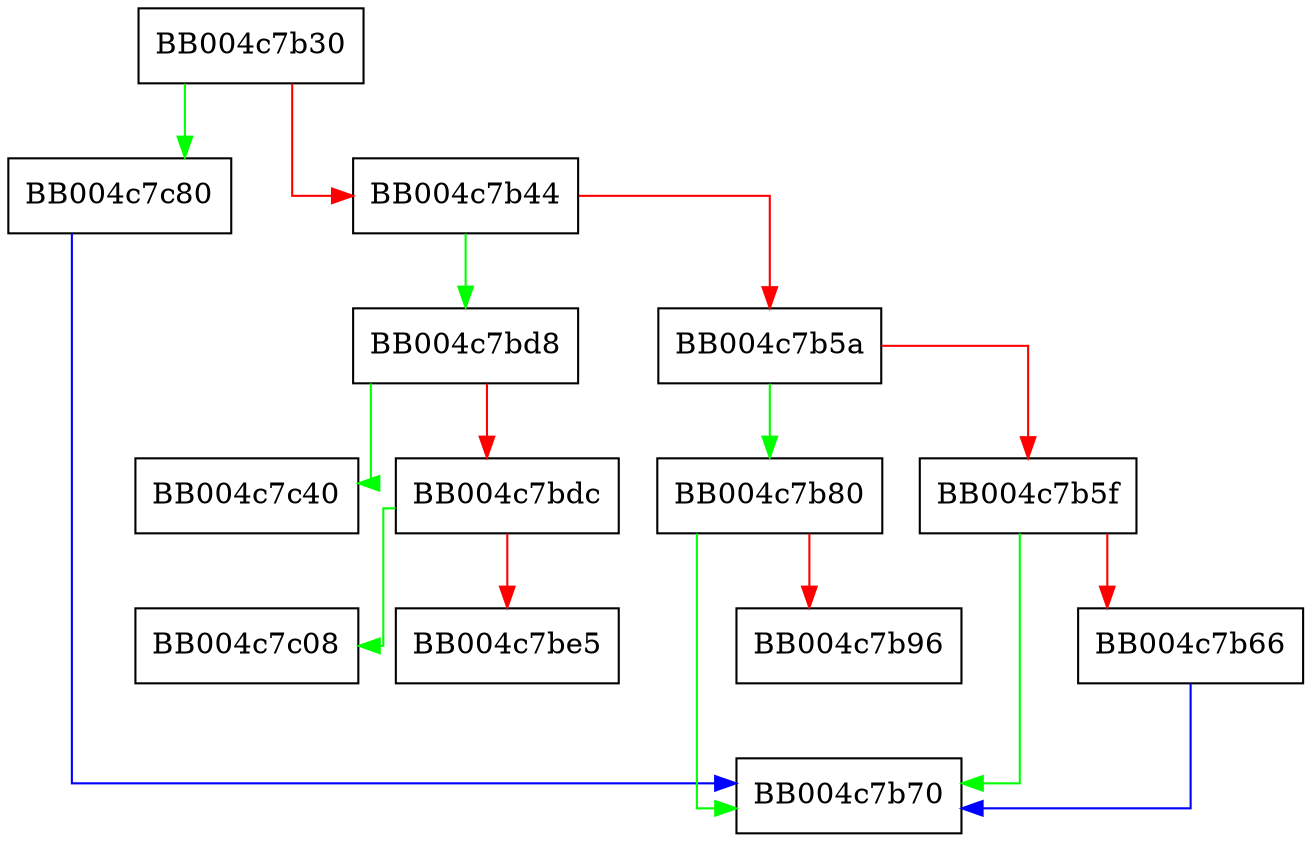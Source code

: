 digraph ossl_tls_handle_rlayer_return {
  node [shape="box"];
  graph [splines=ortho];
  BB004c7b30 -> BB004c7c80 [color="green"];
  BB004c7b30 -> BB004c7b44 [color="red"];
  BB004c7b44 -> BB004c7bd8 [color="green"];
  BB004c7b44 -> BB004c7b5a [color="red"];
  BB004c7b5a -> BB004c7b80 [color="green"];
  BB004c7b5a -> BB004c7b5f [color="red"];
  BB004c7b5f -> BB004c7b70 [color="green"];
  BB004c7b5f -> BB004c7b66 [color="red"];
  BB004c7b66 -> BB004c7b70 [color="blue"];
  BB004c7b80 -> BB004c7b70 [color="green"];
  BB004c7b80 -> BB004c7b96 [color="red"];
  BB004c7bd8 -> BB004c7c40 [color="green"];
  BB004c7bd8 -> BB004c7bdc [color="red"];
  BB004c7bdc -> BB004c7c08 [color="green"];
  BB004c7bdc -> BB004c7be5 [color="red"];
  BB004c7c80 -> BB004c7b70 [color="blue"];
}
